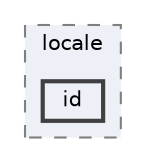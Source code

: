 digraph "C:/Users/LukeMabie/documents/Development/Password_Saver_Using_Django-master/venv/Lib/site-packages/django/conf/locale/id"
{
 // LATEX_PDF_SIZE
  bgcolor="transparent";
  edge [fontname=Helvetica,fontsize=10,labelfontname=Helvetica,labelfontsize=10];
  node [fontname=Helvetica,fontsize=10,shape=box,height=0.2,width=0.4];
  compound=true
  subgraph clusterdir_6ae4708f427b9ff73e5313b131df1071 {
    graph [ bgcolor="#edf0f7", pencolor="grey50", label="locale", fontname=Helvetica,fontsize=10 style="filled,dashed", URL="dir_6ae4708f427b9ff73e5313b131df1071.html",tooltip=""]
  dir_b9a174df1adc5208433a4422c54b0d86 [label="id", fillcolor="#edf0f7", color="grey25", style="filled,bold", URL="dir_b9a174df1adc5208433a4422c54b0d86.html",tooltip=""];
  }
}
